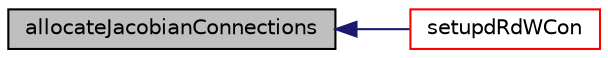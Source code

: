 digraph "allocateJacobianConnections"
{
  bgcolor="transparent";
  edge [fontname="Helvetica",fontsize="10",labelfontname="Helvetica",labelfontsize="10"];
  node [fontname="Helvetica",fontsize="10",shape=record];
  rankdir="LR";
  Node51 [label="allocateJacobianConnections",height=0.2,width=0.4,color="black", fillcolor="grey75", style="filled", fontcolor="black"];
  Node51 -> Node52 [dir="back",color="midnightblue",fontsize="10",style="solid",fontname="Helvetica"];
  Node52 [label="setupdRdWCon",height=0.2,width=0.4,color="red",URL="$classFoam_1_1DAJacCondRdW.html#a6320c97a80c467a388c3a88fdcd31eb3"];
}
